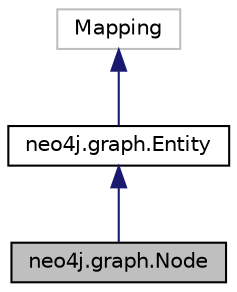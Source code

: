 digraph "neo4j.graph.Node"
{
 // LATEX_PDF_SIZE
  edge [fontname="Helvetica",fontsize="10",labelfontname="Helvetica",labelfontsize="10"];
  node [fontname="Helvetica",fontsize="10",shape=record];
  Node1 [label="neo4j.graph.Node",height=0.2,width=0.4,color="black", fillcolor="grey75", style="filled", fontcolor="black",tooltip=" "];
  Node2 -> Node1 [dir="back",color="midnightblue",fontsize="10",style="solid",fontname="Helvetica"];
  Node2 [label="neo4j.graph.Entity",height=0.2,width=0.4,color="black", fillcolor="white", style="filled",URL="$da/de2/classneo4j_1_1graph_1_1_entity.html",tooltip=" "];
  Node3 -> Node2 [dir="back",color="midnightblue",fontsize="10",style="solid",fontname="Helvetica"];
  Node3 [label="Mapping",height=0.2,width=0.4,color="grey75", fillcolor="white", style="filled",tooltip=" "];
}
